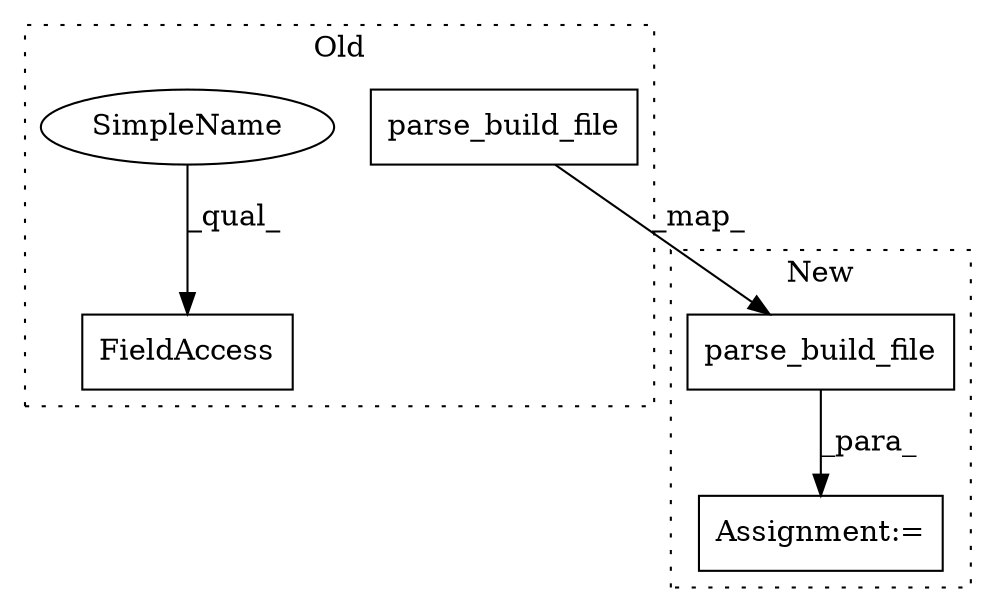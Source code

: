 digraph G {
subgraph cluster0 {
1 [label="parse_build_file" a="32" s="10697,10716" l="17,1" shape="box"];
3 [label="FieldAccess" a="22" s="10737" l="31" shape="box"];
5 [label="SimpleName" a="42" s="10737" l="4" shape="ellipse"];
label = "Old";
style="dotted";
}
subgraph cluster1 {
2 [label="parse_build_file" a="32" s="5291,5310" l="17,1" shape="box"];
4 [label="Assignment:=" a="7" s="5319,5434" l="75,2" shape="box"];
label = "New";
style="dotted";
}
1 -> 2 [label="_map_"];
2 -> 4 [label="_para_"];
5 -> 3 [label="_qual_"];
}